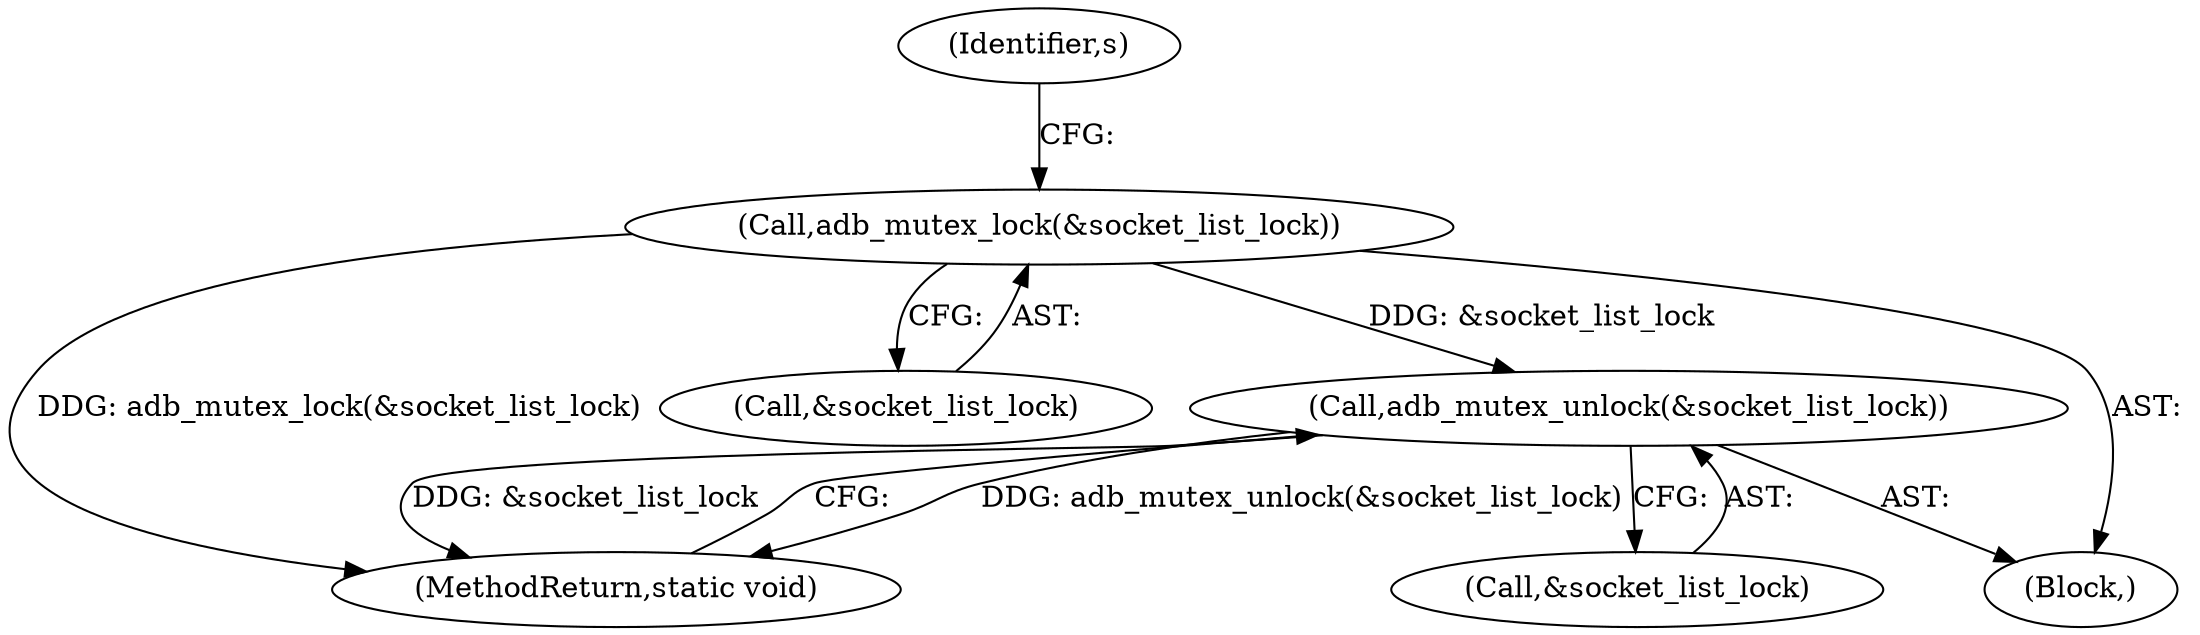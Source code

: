 digraph "1_Android_268068f25673242d1d5130d96202d3288c91b700_2@API" {
"1000103" [label="(Call,adb_mutex_lock(&socket_list_lock))"];
"1000108" [label="(Call,adb_mutex_unlock(&socket_list_lock))"];
"1000107" [label="(Identifier,s)"];
"1000104" [label="(Call,&socket_list_lock)"];
"1000109" [label="(Call,&socket_list_lock)"];
"1000111" [label="(MethodReturn,static void)"];
"1000102" [label="(Block,)"];
"1000103" [label="(Call,adb_mutex_lock(&socket_list_lock))"];
"1000108" [label="(Call,adb_mutex_unlock(&socket_list_lock))"];
"1000103" -> "1000102"  [label="AST: "];
"1000103" -> "1000104"  [label="CFG: "];
"1000104" -> "1000103"  [label="AST: "];
"1000107" -> "1000103"  [label="CFG: "];
"1000103" -> "1000111"  [label="DDG: adb_mutex_lock(&socket_list_lock)"];
"1000103" -> "1000108"  [label="DDG: &socket_list_lock"];
"1000108" -> "1000102"  [label="AST: "];
"1000108" -> "1000109"  [label="CFG: "];
"1000109" -> "1000108"  [label="AST: "];
"1000111" -> "1000108"  [label="CFG: "];
"1000108" -> "1000111"  [label="DDG: adb_mutex_unlock(&socket_list_lock)"];
"1000108" -> "1000111"  [label="DDG: &socket_list_lock"];
}
